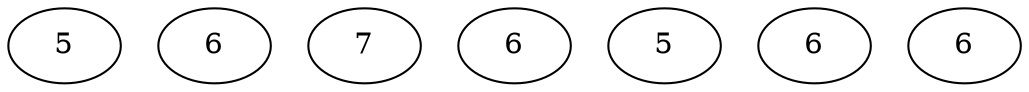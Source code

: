 graph G {
	0 [label="5"];
	1 [label="6"];
	2 [label="7"];
	3 [label="6"];
	4 [label="5"];
	5 [label="6"];
	6 [label="6"];
}